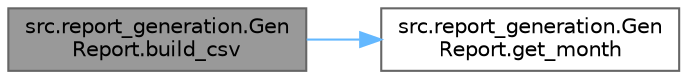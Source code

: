 digraph "src.report_generation.GenReport.build_csv"
{
 // LATEX_PDF_SIZE
  bgcolor="transparent";
  edge [fontname=Helvetica,fontsize=10,labelfontname=Helvetica,labelfontsize=10];
  node [fontname=Helvetica,fontsize=10,shape=box,height=0.2,width=0.4];
  rankdir="LR";
  Node1 [id="Node000001",label="src.report_generation.Gen\lReport.build_csv",height=0.2,width=0.4,color="gray40", fillcolor="grey60", style="filled", fontcolor="black",tooltip=" "];
  Node1 -> Node2 [id="edge1_Node000001_Node000002",color="steelblue1",style="solid",tooltip=" "];
  Node2 [id="Node000002",label="src.report_generation.Gen\lReport.get_month",height=0.2,width=0.4,color="grey40", fillcolor="white", style="filled",URL="$namespacesrc_1_1report__generation_1_1_gen_report.html#ab28b2befa79dbc5f1c9d80659028ec6b",tooltip=" "];
}
